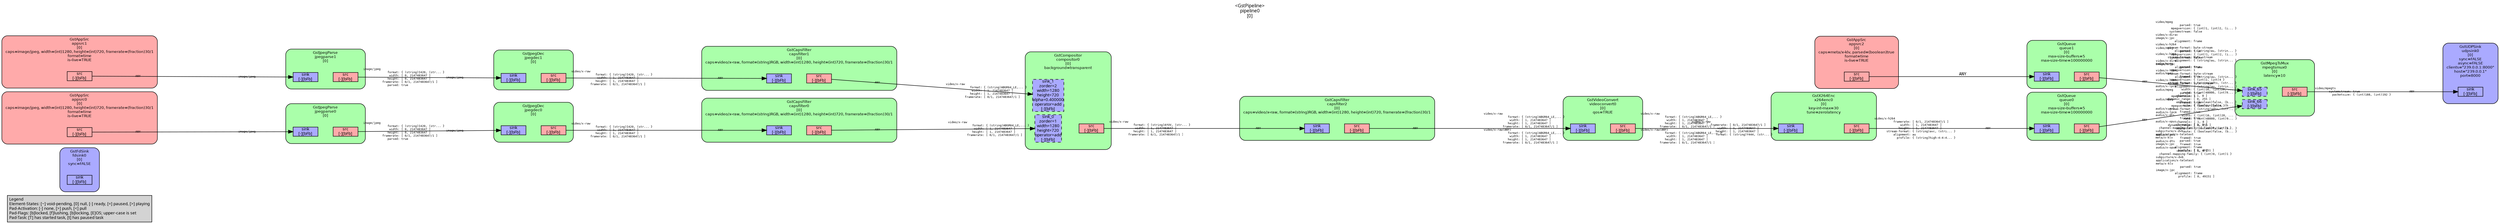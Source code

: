 digraph pipeline {
  rankdir=LR;
  fontname="sans";
  fontsize="10";
  labelloc=t;
  nodesep=.1;
  ranksep=.2;
  label="<GstPipeline>\npipeline0\n[0]";
  node [style="filled,rounded", shape=box, fontsize="9", fontname="sans", margin="0.0,0.0"];
  edge [labelfontsize="6", fontsize="9", fontname="monospace"];
  
  legend [
    pos="0,0!",
    margin="0.05,0.05",
    style="filled",
    label="Legend\lElement-States: [~] void-pending, [0] null, [-] ready, [=] paused, [>] playing\lPad-Activation: [-] none, [>] push, [<] pull\lPad-Flags: [b]locked, [f]lushing, [b]locking, [E]OS; upper-case is set\lPad-Task: [T] has started task, [t] has paused task\l",
  ];
  subgraph cluster_fdsink0_0x558d6f010c30 {
    fontname="Bitstream Vera Sans";
    fontsize="8";
    style="filled,rounded";
    color=black;
    label="GstFdSink\nfdsink0\n[0]\nsync=FALSE";
    subgraph cluster_fdsink0_0x558d6f010c30_sink {
      label="";
      style="invis";
      fdsink0_0x558d6f010c30_sink_0x558d6effa110 [color=black, fillcolor="#aaaaff", label="sink\n[-][bFb]", height="0.2", style="filled,solid"];
    }

    fillcolor="#aaaaff";
  }

  subgraph cluster_udpsink0_0x558d6f00dc70 {
    fontname="Bitstream Vera Sans";
    fontsize="8";
    style="filled,rounded";
    color=black;
    label="GstUDPSink\nudpsink0\n[0]\nsync=FALSE\nasync=FALSE\nclients=\"239.0.0.1:8000\"\nhost=\"239.0.0.1\"\nport=8000";
    subgraph cluster_udpsink0_0x558d6f00dc70_sink {
      label="";
      style="invis";
      udpsink0_0x558d6f00dc70_sink_0x558d6efdbd50 [color=black, fillcolor="#aaaaff", label="sink\n[-][bFb]", height="0.2", style="filled,solid"];
    }

    fillcolor="#aaaaff";
  }

  subgraph cluster_mpegtsmux0_0x558d6f0021f0 {
    fontname="Bitstream Vera Sans";
    fontsize="8";
    style="filled,rounded";
    color=black;
    label="GstMpegTsMux\nmpegtsmux0\n[0]\nlatency=10";
    subgraph cluster_mpegtsmux0_0x558d6f0021f0_sink {
      label="";
      style="invis";
      mpegtsmux0_0x558d6f0021f0_sink_65_0x558d6f016eb0 [color=black, fillcolor="#aaaaff", label="sink_65\n[-][bFb]", height="0.2", style="filled,dashed"];
      mpegtsmux0_0x558d6f0021f0_sink_66_0x558d6f017310 [color=black, fillcolor="#aaaaff", label="sink_66\n[-][bFb]", height="0.2", style="filled,dashed"];
    }

    subgraph cluster_mpegtsmux0_0x558d6f0021f0_src {
      label="";
      style="invis";
      mpegtsmux0_0x558d6f0021f0_src_0x558d6efd89e0 [color=black, fillcolor="#ffaaaa", label="src\n[-][bFb]", height="0.2", style="filled,solid"];
    }

    mpegtsmux0_0x558d6f0021f0_sink_65_0x558d6f016eb0 -> mpegtsmux0_0x558d6f0021f0_src_0x558d6efd89e0 [style="invis"];
    fillcolor="#aaffaa";
  }

  mpegtsmux0_0x558d6f0021f0_src_0x558d6efd89e0 -> udpsink0_0x558d6f00dc70_sink_0x558d6efdbd50 [labeldistance="10", labelangle="0", label="                                                  ", taillabel="video/mpegts\l        systemstream: true\l          packetsize: { (int)188, (int)192 }\l", headlabel="ANY"]
  subgraph cluster_appsrc2_0x558d6efbdac0 {
    fontname="Bitstream Vera Sans";
    fontsize="8";
    style="filled,rounded";
    color=black;
    label="GstAppSrc\nappsrc2\n[0]\ncaps=meta/x-klv, parsed=(boolean)true\nformat=time\nis-live=TRUE";
    subgraph cluster_appsrc2_0x558d6efbdac0_src {
      label="";
      style="invis";
      appsrc2_0x558d6efbdac0_src_0x558d6efc0590 [color=black, fillcolor="#ffaaaa", label="src\n[-][bFb]", height="0.2", style="filled,solid"];
    }

    fillcolor="#ffaaaa";
  }

  appsrc2_0x558d6efbdac0_src_0x558d6efc0590 -> queue1_0x558d6eff63a0_sink_0x558d6efdb8b0 [label="ANY"]
  subgraph cluster_queue1_0x558d6eff63a0 {
    fontname="Bitstream Vera Sans";
    fontsize="8";
    style="filled,rounded";
    color=black;
    label="GstQueue\nqueue1\n[0]\nmax-size-buffers=5\nmax-size-time=100000000";
    subgraph cluster_queue1_0x558d6eff63a0_sink {
      label="";
      style="invis";
      queue1_0x558d6eff63a0_sink_0x558d6efdb8b0 [color=black, fillcolor="#aaaaff", label="sink\n[-][bFb]", height="0.2", style="filled,solid"];
    }

    subgraph cluster_queue1_0x558d6eff63a0_src {
      label="";
      style="invis";
      queue1_0x558d6eff63a0_src_0x558d6efdbb00 [color=black, fillcolor="#ffaaaa", label="src\n[-][bFb]", height="0.2", style="filled,solid"];
    }

    queue1_0x558d6eff63a0_sink_0x558d6efdb8b0 -> queue1_0x558d6eff63a0_src_0x558d6efdbb00 [style="invis"];
    fillcolor="#aaffaa";
  }

  queue1_0x558d6eff63a0_src_0x558d6efdbb00 -> mpegtsmux0_0x558d6f0021f0_sink_65_0x558d6f016eb0 [labeldistance="10", labelangle="0", label="                                                  ", taillabel="ANY", headlabel="video/mpeg\l              parsed: true\l         mpegversion: { (int)1, (int)2, (i... }\l        systemstream: false\lvideo/x-dirac\limage/x-jpc\l           alignment: frame\lvideo/x-h264\l       stream-format: byte-stream\l           alignment: { (string)au, (strin... }\lvideo/x-h265\l       stream-format: byte-stream\l           alignment: { (string)au, (strin... }\laudio/mpeg\l              parsed: true\l         mpegversion: 1\laudio/mpeg\l              framed: true\l         mpegversion: { (int)2, (int)4 }\l       stream-format: { (string)adts, (str... }\laudio/x-lpcm\l               width: { (int)16, (int)20, ... }\l                rate: { (int)48000, (int)9... }\l            channels: [ 1, 8 ]\l       dynamic_range: [ 0, 255 ]\l            emphasis: { (boolean)false, (b... }\l                mute: { (boolean)false, (b... }\laudio/x-ac3\l              framed: true\laudio/x-dts\l              framed: true\laudio/x-opus\l            channels: [ 1, 8 ]\l  channel-mapping-family: { (int)0, (int)1 }\lsubpicture/x-dvb\lapplication/x-teletext\lmeta/x-klv\l              parsed: true\limage/x-jpc\l           alignment: frame\l             profile: [ 0, 49151 ]\l"]
  subgraph cluster_queue0_0x558d6eff60a0 {
    fontname="Bitstream Vera Sans";
    fontsize="8";
    style="filled,rounded";
    color=black;
    label="GstQueue\nqueue0\n[0]\nmax-size-buffers=5\nmax-size-time=100000000";
    subgraph cluster_queue0_0x558d6eff60a0_sink {
      label="";
      style="invis";
      queue0_0x558d6eff60a0_sink_0x558d6efdb410 [color=black, fillcolor="#aaaaff", label="sink\n[-][bFb]", height="0.2", style="filled,solid"];
    }

    subgraph cluster_queue0_0x558d6eff60a0_src {
      label="";
      style="invis";
      queue0_0x558d6eff60a0_src_0x558d6efdb660 [color=black, fillcolor="#ffaaaa", label="src\n[-][bFb]", height="0.2", style="filled,solid"];
    }

    queue0_0x558d6eff60a0_sink_0x558d6efdb410 -> queue0_0x558d6eff60a0_src_0x558d6efdb660 [style="invis"];
    fillcolor="#aaffaa";
  }

  queue0_0x558d6eff60a0_src_0x558d6efdb660 -> mpegtsmux0_0x558d6f0021f0_sink_66_0x558d6f017310 [labeldistance="10", labelangle="0", label="                                                  ", taillabel="ANY", headlabel="video/mpeg\l              parsed: true\l         mpegversion: { (int)1, (int)2, (i... }\l        systemstream: false\lvideo/x-dirac\limage/x-jpc\l           alignment: frame\lvideo/x-h264\l       stream-format: byte-stream\l           alignment: { (string)au, (strin... }\lvideo/x-h265\l       stream-format: byte-stream\l           alignment: { (string)au, (strin... }\laudio/mpeg\l              parsed: true\l         mpegversion: 1\laudio/mpeg\l              framed: true\l         mpegversion: { (int)2, (int)4 }\l       stream-format: { (string)adts, (str... }\laudio/x-lpcm\l               width: { (int)16, (int)20, ... }\l                rate: { (int)48000, (int)9... }\l            channels: [ 1, 8 ]\l       dynamic_range: [ 0, 255 ]\l            emphasis: { (boolean)false, (b... }\l                mute: { (boolean)false, (b... }\laudio/x-ac3\l              framed: true\laudio/x-dts\l              framed: true\laudio/x-opus\l            channels: [ 1, 8 ]\l  channel-mapping-family: { (int)0, (int)1 }\lsubpicture/x-dvb\lapplication/x-teletext\lmeta/x-klv\l              parsed: true\limage/x-jpc\l           alignment: frame\l             profile: [ 0, 49151 ]\l"]
  subgraph cluster_x264enc0_0x558d6eff1a90 {
    fontname="Bitstream Vera Sans";
    fontsize="8";
    style="filled,rounded";
    color=black;
    label="GstX264Enc\nx264enc0\n[0]\nkey-int-max=30\ntune=zerolatency";
    subgraph cluster_x264enc0_0x558d6eff1a90_sink {
      label="";
      style="invis";
      x264enc0_0x558d6eff1a90_sink_0x558d6efdaf70 [color=black, fillcolor="#aaaaff", label="sink\n[-][bFb]", height="0.2", style="filled,solid"];
    }

    subgraph cluster_x264enc0_0x558d6eff1a90_src {
      label="";
      style="invis";
      x264enc0_0x558d6eff1a90_src_0x558d6efdb1c0 [color=black, fillcolor="#ffaaaa", label="src\n[-][bFb]", height="0.2", style="filled,solid"];
    }

    x264enc0_0x558d6eff1a90_sink_0x558d6efdaf70 -> x264enc0_0x558d6eff1a90_src_0x558d6efdb1c0 [style="invis"];
    fillcolor="#aaffaa";
  }

  x264enc0_0x558d6eff1a90_src_0x558d6efdb1c0 -> queue0_0x558d6eff60a0_sink_0x558d6efdb410 [labeldistance="10", labelangle="0", label="                                                  ", taillabel="video/x-h264\l           framerate: [ 0/1, 2147483647/1 ]\l               width: [ 1, 2147483647 ]\l              height: [ 1, 2147483647 ]\l       stream-format: { (string)avc, (stri... }\l           alignment: au\l             profile: { (string)high-4:4:4... }\l", headlabel="ANY"]
  subgraph cluster_compositor0_0x558d6ed529a0 {
    fontname="Bitstream Vera Sans";
    fontsize="8";
    style="filled,rounded";
    color=black;
    label="GstCompositor\ncompositor0\n[0]\nbackground=transparent";
    subgraph cluster_compositor0_0x558d6ed529a0_sink {
      label="";
      style="invis";
      compositor0_0x558d6ed529a0_sink_0_0x558d6f012bb0 [color=black, fillcolor="#aaaaff", label="sink_0\nzorder=1\nwidth=1280\nheight=720\noperator=add\n[-][bFb]", height="0.2", style="filled,dashed"];
      compositor0_0x558d6ed529a0_sink_1_0x558d6f016120 [color=black, fillcolor="#aaaaff", label="sink_1\nzorder=2\nwidth=1280\nheight=720\nalpha=0.400000\noperator=add\n[-][bFb]", height="0.2", style="filled,dashed"];
    }

    subgraph cluster_compositor0_0x558d6ed529a0_src {
      label="";
      style="invis";
      compositor0_0x558d6ed529a0_src_0x558d6ed7ad50 [color=black, fillcolor="#ffaaaa", label="src\n[-][bFb]", height="0.2", style="filled,solid"];
    }

    compositor0_0x558d6ed529a0_sink_0_0x558d6f012bb0 -> compositor0_0x558d6ed529a0_src_0x558d6ed7ad50 [style="invis"];
    fillcolor="#aaffaa";
  }

  compositor0_0x558d6ed529a0_src_0x558d6ed7ad50 -> capsfilter2_0x558d6efd6810_sink_0x558d6efda630 [labeldistance="10", labelangle="0", label="                                                  ", taillabel="video/x-raw\l              format: { (string)AYUV, (str... }\l               width: [ 1, 2147483647 ]\l              height: [ 1, 2147483647 ]\l           framerate: [ 0/1, 2147483647/1 ]\l", headlabel="ANY"]
  subgraph cluster_videoconvert0_0x558d6efebc50 {
    fontname="Bitstream Vera Sans";
    fontsize="8";
    style="filled,rounded";
    color=black;
    label="GstVideoConvert\nvideoconvert0\n[0]\nqos=TRUE";
    subgraph cluster_videoconvert0_0x558d6efebc50_sink {
      label="";
      style="invis";
      videoconvert0_0x558d6efebc50_sink_0x558d6efdaad0 [color=black, fillcolor="#aaaaff", label="sink\n[-][bFb]", height="0.2", style="filled,solid"];
    }

    subgraph cluster_videoconvert0_0x558d6efebc50_src {
      label="";
      style="invis";
      videoconvert0_0x558d6efebc50_src_0x558d6efdad20 [color=black, fillcolor="#ffaaaa", label="src\n[-][bFb]", height="0.2", style="filled,solid"];
    }

    videoconvert0_0x558d6efebc50_sink_0x558d6efdaad0 -> videoconvert0_0x558d6efebc50_src_0x558d6efdad20 [style="invis"];
    fillcolor="#aaffaa";
  }

  videoconvert0_0x558d6efebc50_src_0x558d6efdad20 -> x264enc0_0x558d6eff1a90_sink_0x558d6efdaf70 [labeldistance="10", labelangle="0", label="                                                  ", taillabel="video/x-raw\l              format: { (string)ABGR64_LE,... }\l               width: [ 1, 2147483647 ]\l              height: [ 1, 2147483647 ]\l           framerate: [ 0/1, 2147483647/1 ]\lvideo/x-raw(ANY)\l              format: { (string)ABGR64_LE,... }\l               width: [ 1, 2147483647 ]\l              height: [ 1, 2147483647 ]\l           framerate: [ 0/1, 2147483647/1 ]\l", headlabel="video/x-raw\l           framerate: [ 0/1, 2147483647/1 ]\l               width: [ 1, 2147483647 ]\l              height: [ 1, 2147483647 ]\l              format: { (string)Y444, (str... }\l"]
  subgraph cluster_capsfilter2_0x558d6efd6810 {
    fontname="Bitstream Vera Sans";
    fontsize="8";
    style="filled,rounded";
    color=black;
    label="GstCapsFilter\ncapsfilter2\n[0]\ncaps=video/x-raw, format=(string)RGB, width=(int)1280, height=(int)720, framerate=(fraction)30/1";
    subgraph cluster_capsfilter2_0x558d6efd6810_sink {
      label="";
      style="invis";
      capsfilter2_0x558d6efd6810_sink_0x558d6efda630 [color=black, fillcolor="#aaaaff", label="sink\n[-][bFb]", height="0.2", style="filled,solid"];
    }

    subgraph cluster_capsfilter2_0x558d6efd6810_src {
      label="";
      style="invis";
      capsfilter2_0x558d6efd6810_src_0x558d6efda880 [color=black, fillcolor="#ffaaaa", label="src\n[-][bFb]", height="0.2", style="filled,solid"];
    }

    capsfilter2_0x558d6efd6810_sink_0x558d6efda630 -> capsfilter2_0x558d6efd6810_src_0x558d6efda880 [style="invis"];
    fillcolor="#aaffaa";
  }

  capsfilter2_0x558d6efd6810_src_0x558d6efda880 -> videoconvert0_0x558d6efebc50_sink_0x558d6efdaad0 [labeldistance="10", labelangle="0", label="                                                  ", taillabel="ANY", headlabel="video/x-raw\l              format: { (string)ABGR64_LE,... }\l               width: [ 1, 2147483647 ]\l              height: [ 1, 2147483647 ]\l           framerate: [ 0/1, 2147483647/1 ]\lvideo/x-raw(ANY)\l              format: { (string)ABGR64_LE,... }\l               width: [ 1, 2147483647 ]\l              height: [ 1, 2147483647 ]\l           framerate: [ 0/1, 2147483647/1 ]\l"]
  subgraph cluster_capsfilter1_0x558d6efd64d0 {
    fontname="Bitstream Vera Sans";
    fontsize="8";
    style="filled,rounded";
    color=black;
    label="GstCapsFilter\ncapsfilter1\n[0]\ncaps=video/x-raw, format=(string)RGB, width=(int)1280, height=(int)720, framerate=(fraction)30/1";
    subgraph cluster_capsfilter1_0x558d6efd64d0_sink {
      label="";
      style="invis";
      capsfilter1_0x558d6efd64d0_sink_0x558d6efda190 [color=black, fillcolor="#aaaaff", label="sink\n[-][bFb]", height="0.2", style="filled,solid"];
    }

    subgraph cluster_capsfilter1_0x558d6efd64d0_src {
      label="";
      style="invis";
      capsfilter1_0x558d6efd64d0_src_0x558d6efda3e0 [color=black, fillcolor="#ffaaaa", label="src\n[-][bFb]", height="0.2", style="filled,solid"];
    }

    capsfilter1_0x558d6efd64d0_sink_0x558d6efda190 -> capsfilter1_0x558d6efd64d0_src_0x558d6efda3e0 [style="invis"];
    fillcolor="#aaffaa";
  }

  capsfilter1_0x558d6efd64d0_src_0x558d6efda3e0 -> compositor0_0x558d6ed529a0_sink_1_0x558d6f016120 [labeldistance="10", labelangle="0", label="                                                  ", taillabel="ANY", headlabel="video/x-raw\l              format: { (string)ABGR64_LE,... }\l               width: [ 1, 2147483647 ]\l              height: [ 1, 2147483647 ]\l           framerate: [ 0/1, 2147483647/1 ]\l"]
  subgraph cluster_capsfilter0_0x558d6efd6190 {
    fontname="Bitstream Vera Sans";
    fontsize="8";
    style="filled,rounded";
    color=black;
    label="GstCapsFilter\ncapsfilter0\n[0]\ncaps=video/x-raw, format=(string)RGB, width=(int)1280, height=(int)720, framerate=(fraction)30/1";
    subgraph cluster_capsfilter0_0x558d6efd6190_sink {
      label="";
      style="invis";
      capsfilter0_0x558d6efd6190_sink_0x558d6efc1a60 [color=black, fillcolor="#aaaaff", label="sink\n[-][bFb]", height="0.2", style="filled,solid"];
    }

    subgraph cluster_capsfilter0_0x558d6efd6190_src {
      label="";
      style="invis";
      capsfilter0_0x558d6efd6190_src_0x558d6efc1cb0 [color=black, fillcolor="#ffaaaa", label="src\n[-][bFb]", height="0.2", style="filled,solid"];
    }

    capsfilter0_0x558d6efd6190_sink_0x558d6efc1a60 -> capsfilter0_0x558d6efd6190_src_0x558d6efc1cb0 [style="invis"];
    fillcolor="#aaffaa";
  }

  capsfilter0_0x558d6efd6190_src_0x558d6efc1cb0 -> compositor0_0x558d6ed529a0_sink_0_0x558d6f012bb0 [labeldistance="10", labelangle="0", label="                                                  ", taillabel="ANY", headlabel="video/x-raw\l              format: { (string)ABGR64_LE,... }\l               width: [ 1, 2147483647 ]\l              height: [ 1, 2147483647 ]\l           framerate: [ 0/1, 2147483647/1 ]\l"]
  subgraph cluster_jpegdec1_0x558d6efccad0 {
    fontname="Bitstream Vera Sans";
    fontsize="8";
    style="filled,rounded";
    color=black;
    label="GstJpegDec\njpegdec1\n[0]";
    subgraph cluster_jpegdec1_0x558d6efccad0_sink {
      label="";
      style="invis";
      jpegdec1_0x558d6efccad0_sink_0x558d6efc15c0 [color=black, fillcolor="#aaaaff", label="sink\n[-][bFb]", height="0.2", style="filled,solid"];
    }

    subgraph cluster_jpegdec1_0x558d6efccad0_src {
      label="";
      style="invis";
      jpegdec1_0x558d6efccad0_src_0x558d6efc1810 [color=black, fillcolor="#ffaaaa", label="src\n[-][bFb]", height="0.2", style="filled,solid"];
    }

    jpegdec1_0x558d6efccad0_sink_0x558d6efc15c0 -> jpegdec1_0x558d6efccad0_src_0x558d6efc1810 [style="invis"];
    fillcolor="#aaffaa";
  }

  jpegdec1_0x558d6efccad0_src_0x558d6efc1810 -> capsfilter1_0x558d6efd64d0_sink_0x558d6efda190 [labeldistance="10", labelangle="0", label="                                                  ", taillabel="video/x-raw\l              format: { (string)I420, (str... }\l               width: [ 1, 2147483647 ]\l              height: [ 1, 2147483647 ]\l           framerate: [ 0/1, 2147483647/1 ]\l", headlabel="ANY"]
  subgraph cluster_jpegparse1_0x558d6efcb620 {
    fontname="Bitstream Vera Sans";
    fontsize="8";
    style="filled,rounded";
    color=black;
    label="GstJpegParse\njpegparse1\n[0]";
    subgraph cluster_jpegparse1_0x558d6efcb620_sink {
      label="";
      style="invis";
      jpegparse1_0x558d6efcb620_sink_0x558d6efc1120 [color=black, fillcolor="#aaaaff", label="sink\n[-][bFb]", height="0.2", style="filled,solid"];
    }

    subgraph cluster_jpegparse1_0x558d6efcb620_src {
      label="";
      style="invis";
      jpegparse1_0x558d6efcb620_src_0x558d6efc1370 [color=black, fillcolor="#ffaaaa", label="src\n[-][bFb]", height="0.2", style="filled,solid"];
    }

    jpegparse1_0x558d6efcb620_sink_0x558d6efc1120 -> jpegparse1_0x558d6efcb620_src_0x558d6efc1370 [style="invis"];
    fillcolor="#aaffaa";
  }

  jpegparse1_0x558d6efcb620_src_0x558d6efc1370 -> jpegdec1_0x558d6efccad0_sink_0x558d6efc15c0 [labeldistance="10", labelangle="0", label="                                                  ", taillabel="image/jpeg\l              format: { (string)I420, (str... }\l               width: [ 0, 2147483647 ]\l              height: [ 0, 2147483647 ]\l           framerate: [ 0/1, 2147483647/1 ]\l              parsed: true\l", headlabel="image/jpeg\l"]
  subgraph cluster_jpegdec0_0x558d6efc77f0 {
    fontname="Bitstream Vera Sans";
    fontsize="8";
    style="filled,rounded";
    color=black;
    label="GstJpegDec\njpegdec0\n[0]";
    subgraph cluster_jpegdec0_0x558d6efc77f0_sink {
      label="";
      style="invis";
      jpegdec0_0x558d6efc77f0_sink_0x558d6efc0c80 [color=black, fillcolor="#aaaaff", label="sink\n[-][bFb]", height="0.2", style="filled,solid"];
    }

    subgraph cluster_jpegdec0_0x558d6efc77f0_src {
      label="";
      style="invis";
      jpegdec0_0x558d6efc77f0_src_0x558d6efc0ed0 [color=black, fillcolor="#ffaaaa", label="src\n[-][bFb]", height="0.2", style="filled,solid"];
    }

    jpegdec0_0x558d6efc77f0_sink_0x558d6efc0c80 -> jpegdec0_0x558d6efc77f0_src_0x558d6efc0ed0 [style="invis"];
    fillcolor="#aaffaa";
  }

  jpegdec0_0x558d6efc77f0_src_0x558d6efc0ed0 -> capsfilter0_0x558d6efd6190_sink_0x558d6efc1a60 [labeldistance="10", labelangle="0", label="                                                  ", taillabel="video/x-raw\l              format: { (string)I420, (str... }\l               width: [ 1, 2147483647 ]\l              height: [ 1, 2147483647 ]\l           framerate: [ 0/1, 2147483647/1 ]\l", headlabel="ANY"]
  subgraph cluster_jpegparse0_0x558d6efc2b90 {
    fontname="Bitstream Vera Sans";
    fontsize="8";
    style="filled,rounded";
    color=black;
    label="GstJpegParse\njpegparse0\n[0]";
    subgraph cluster_jpegparse0_0x558d6efc2b90_sink {
      label="";
      style="invis";
      jpegparse0_0x558d6efc2b90_sink_0x558d6efc07e0 [color=black, fillcolor="#aaaaff", label="sink\n[-][bFb]", height="0.2", style="filled,solid"];
    }

    subgraph cluster_jpegparse0_0x558d6efc2b90_src {
      label="";
      style="invis";
      jpegparse0_0x558d6efc2b90_src_0x558d6efc0a30 [color=black, fillcolor="#ffaaaa", label="src\n[-][bFb]", height="0.2", style="filled,solid"];
    }

    jpegparse0_0x558d6efc2b90_sink_0x558d6efc07e0 -> jpegparse0_0x558d6efc2b90_src_0x558d6efc0a30 [style="invis"];
    fillcolor="#aaffaa";
  }

  jpegparse0_0x558d6efc2b90_src_0x558d6efc0a30 -> jpegdec0_0x558d6efc77f0_sink_0x558d6efc0c80 [labeldistance="10", labelangle="0", label="                                                  ", taillabel="image/jpeg\l              format: { (string)I420, (str... }\l               width: [ 0, 2147483647 ]\l              height: [ 0, 2147483647 ]\l           framerate: [ 0/1, 2147483647/1 ]\l              parsed: true\l", headlabel="image/jpeg\l"]
  subgraph cluster_appsrc1_0x558d6efbd1b0 {
    fontname="Bitstream Vera Sans";
    fontsize="8";
    style="filled,rounded";
    color=black;
    label="GstAppSrc\nappsrc1\n[0]\ncaps=image/jpeg, width=(int)1280, height=(int)720, framerate=(fraction)30/1\nformat=time\nis-live=TRUE";
    subgraph cluster_appsrc1_0x558d6efbd1b0_src {
      label="";
      style="invis";
      appsrc1_0x558d6efbd1b0_src_0x558d6efc0340 [color=black, fillcolor="#ffaaaa", label="src\n[-][bFb]", height="0.2", style="filled,solid"];
    }

    fillcolor="#ffaaaa";
  }

  appsrc1_0x558d6efbd1b0_src_0x558d6efc0340 -> jpegparse1_0x558d6efcb620_sink_0x558d6efc1120 [labeldistance="10", labelangle="0", label="                                                  ", taillabel="ANY", headlabel="image/jpeg\l"]
  subgraph cluster_appsrc0_0x558d6efbcad0 {
    fontname="Bitstream Vera Sans";
    fontsize="8";
    style="filled,rounded";
    color=black;
    label="GstAppSrc\nappsrc0\n[0]\ncaps=image/jpeg, width=(int)1280, height=(int)720, framerate=(fraction)30/1\nformat=time\nis-live=TRUE";
    subgraph cluster_appsrc0_0x558d6efbcad0_src {
      label="";
      style="invis";
      appsrc0_0x558d6efbcad0_src_0x558d6efc00f0 [color=black, fillcolor="#ffaaaa", label="src\n[-][bFb]", height="0.2", style="filled,solid"];
    }

    fillcolor="#ffaaaa";
  }

  appsrc0_0x558d6efbcad0_src_0x558d6efc00f0 -> jpegparse0_0x558d6efc2b90_sink_0x558d6efc07e0 [labeldistance="10", labelangle="0", label="                                                  ", taillabel="ANY", headlabel="image/jpeg\l"]
}
